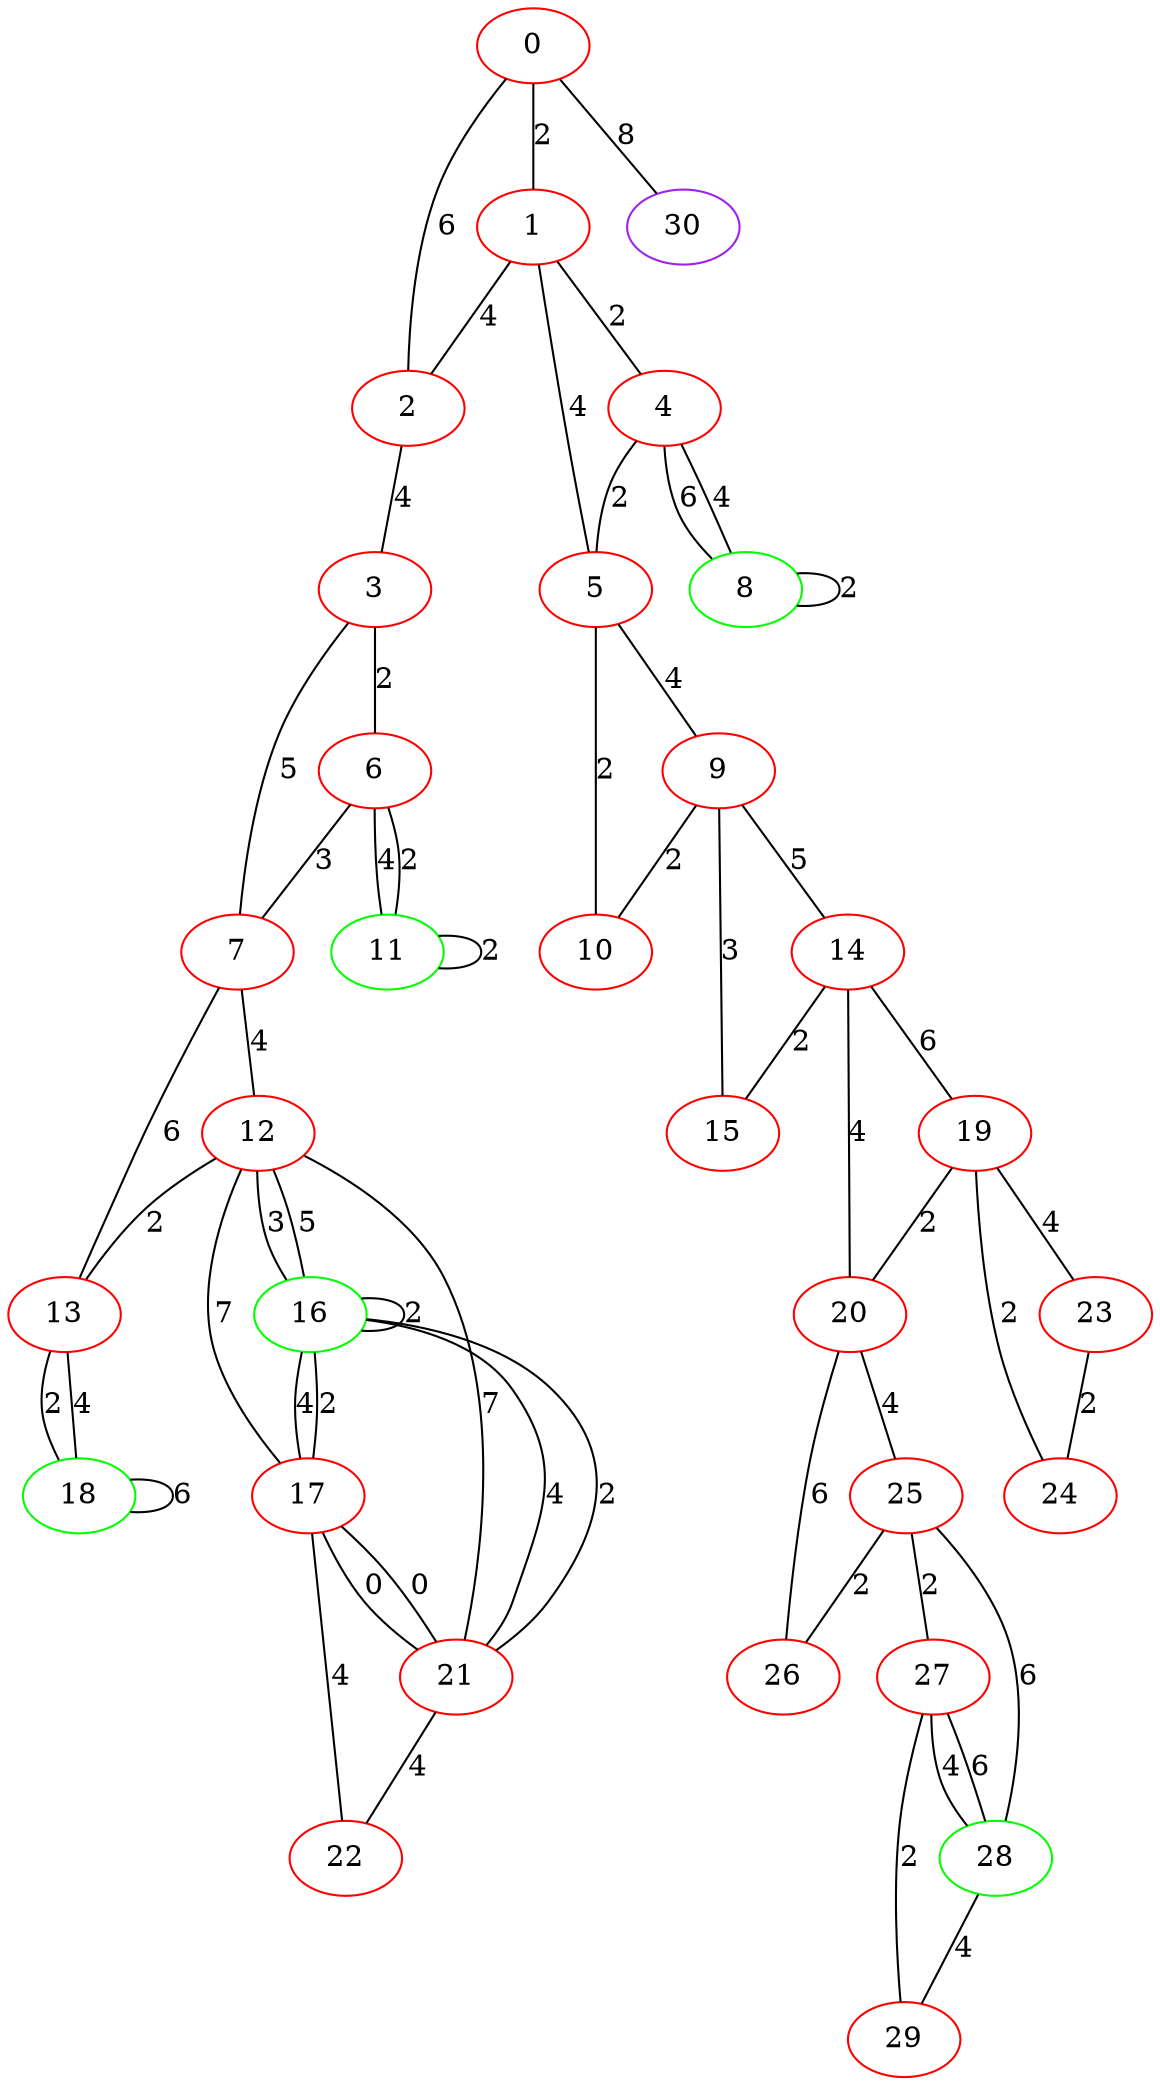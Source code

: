 graph "" {
0 [color=red, weight=1];
1 [color=red, weight=1];
2 [color=red, weight=1];
3 [color=red, weight=1];
4 [color=red, weight=1];
5 [color=red, weight=1];
6 [color=red, weight=1];
7 [color=red, weight=1];
8 [color=green, weight=2];
9 [color=red, weight=1];
10 [color=red, weight=1];
11 [color=green, weight=2];
12 [color=red, weight=1];
13 [color=red, weight=1];
14 [color=red, weight=1];
15 [color=red, weight=1];
16 [color=green, weight=2];
17 [color=red, weight=1];
18 [color=green, weight=2];
19 [color=red, weight=1];
20 [color=red, weight=1];
21 [color=red, weight=1];
22 [color=red, weight=1];
23 [color=red, weight=1];
24 [color=red, weight=1];
25 [color=red, weight=1];
26 [color=red, weight=1];
27 [color=red, weight=1];
28 [color=green, weight=2];
29 [color=red, weight=1];
30 [color=purple, weight=4];
0 -- 1  [key=0, label=2];
0 -- 2  [key=0, label=6];
0 -- 30  [key=0, label=8];
1 -- 2  [key=0, label=4];
1 -- 4  [key=0, label=2];
1 -- 5  [key=0, label=4];
2 -- 3  [key=0, label=4];
3 -- 6  [key=0, label=2];
3 -- 7  [key=0, label=5];
4 -- 8  [key=0, label=6];
4 -- 8  [key=1, label=4];
4 -- 5  [key=0, label=2];
5 -- 10  [key=0, label=2];
5 -- 9  [key=0, label=4];
6 -- 11  [key=0, label=4];
6 -- 11  [key=1, label=2];
6 -- 7  [key=0, label=3];
7 -- 12  [key=0, label=4];
7 -- 13  [key=0, label=6];
8 -- 8  [key=0, label=2];
9 -- 10  [key=0, label=2];
9 -- 14  [key=0, label=5];
9 -- 15  [key=0, label=3];
11 -- 11  [key=0, label=2];
12 -- 16  [key=0, label=3];
12 -- 16  [key=1, label=5];
12 -- 17  [key=0, label=7];
12 -- 13  [key=0, label=2];
12 -- 21  [key=0, label=7];
13 -- 18  [key=0, label=2];
13 -- 18  [key=1, label=4];
14 -- 19  [key=0, label=6];
14 -- 20  [key=0, label=4];
14 -- 15  [key=0, label=2];
16 -- 16  [key=0, label=2];
16 -- 17  [key=0, label=4];
16 -- 17  [key=1, label=2];
16 -- 21  [key=0, label=4];
16 -- 21  [key=1, label=2];
17 -- 21  [key=0, label=0];
17 -- 21  [key=1, label=0];
17 -- 22  [key=0, label=4];
18 -- 18  [key=0, label=6];
19 -- 24  [key=0, label=2];
19 -- 20  [key=0, label=2];
19 -- 23  [key=0, label=4];
20 -- 25  [key=0, label=4];
20 -- 26  [key=0, label=6];
21 -- 22  [key=0, label=4];
23 -- 24  [key=0, label=2];
25 -- 26  [key=0, label=2];
25 -- 27  [key=0, label=2];
25 -- 28  [key=0, label=6];
27 -- 28  [key=0, label=4];
27 -- 28  [key=1, label=6];
27 -- 29  [key=0, label=2];
28 -- 29  [key=0, label=4];
}
